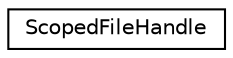 digraph "Graphe hiérarchique des classes"
{
 // LATEX_PDF_SIZE
  edge [fontname="Helvetica",fontsize="10",labelfontname="Helvetica",labelfontsize="10"];
  node [fontname="Helvetica",fontsize="10",shape=record];
  rankdir="LR";
  Node0 [label="ScopedFileHandle",height=0.2,width=0.4,color="black", fillcolor="white", style="filled",URL="$class_scoped_file_handle.html",tooltip=" "];
}
